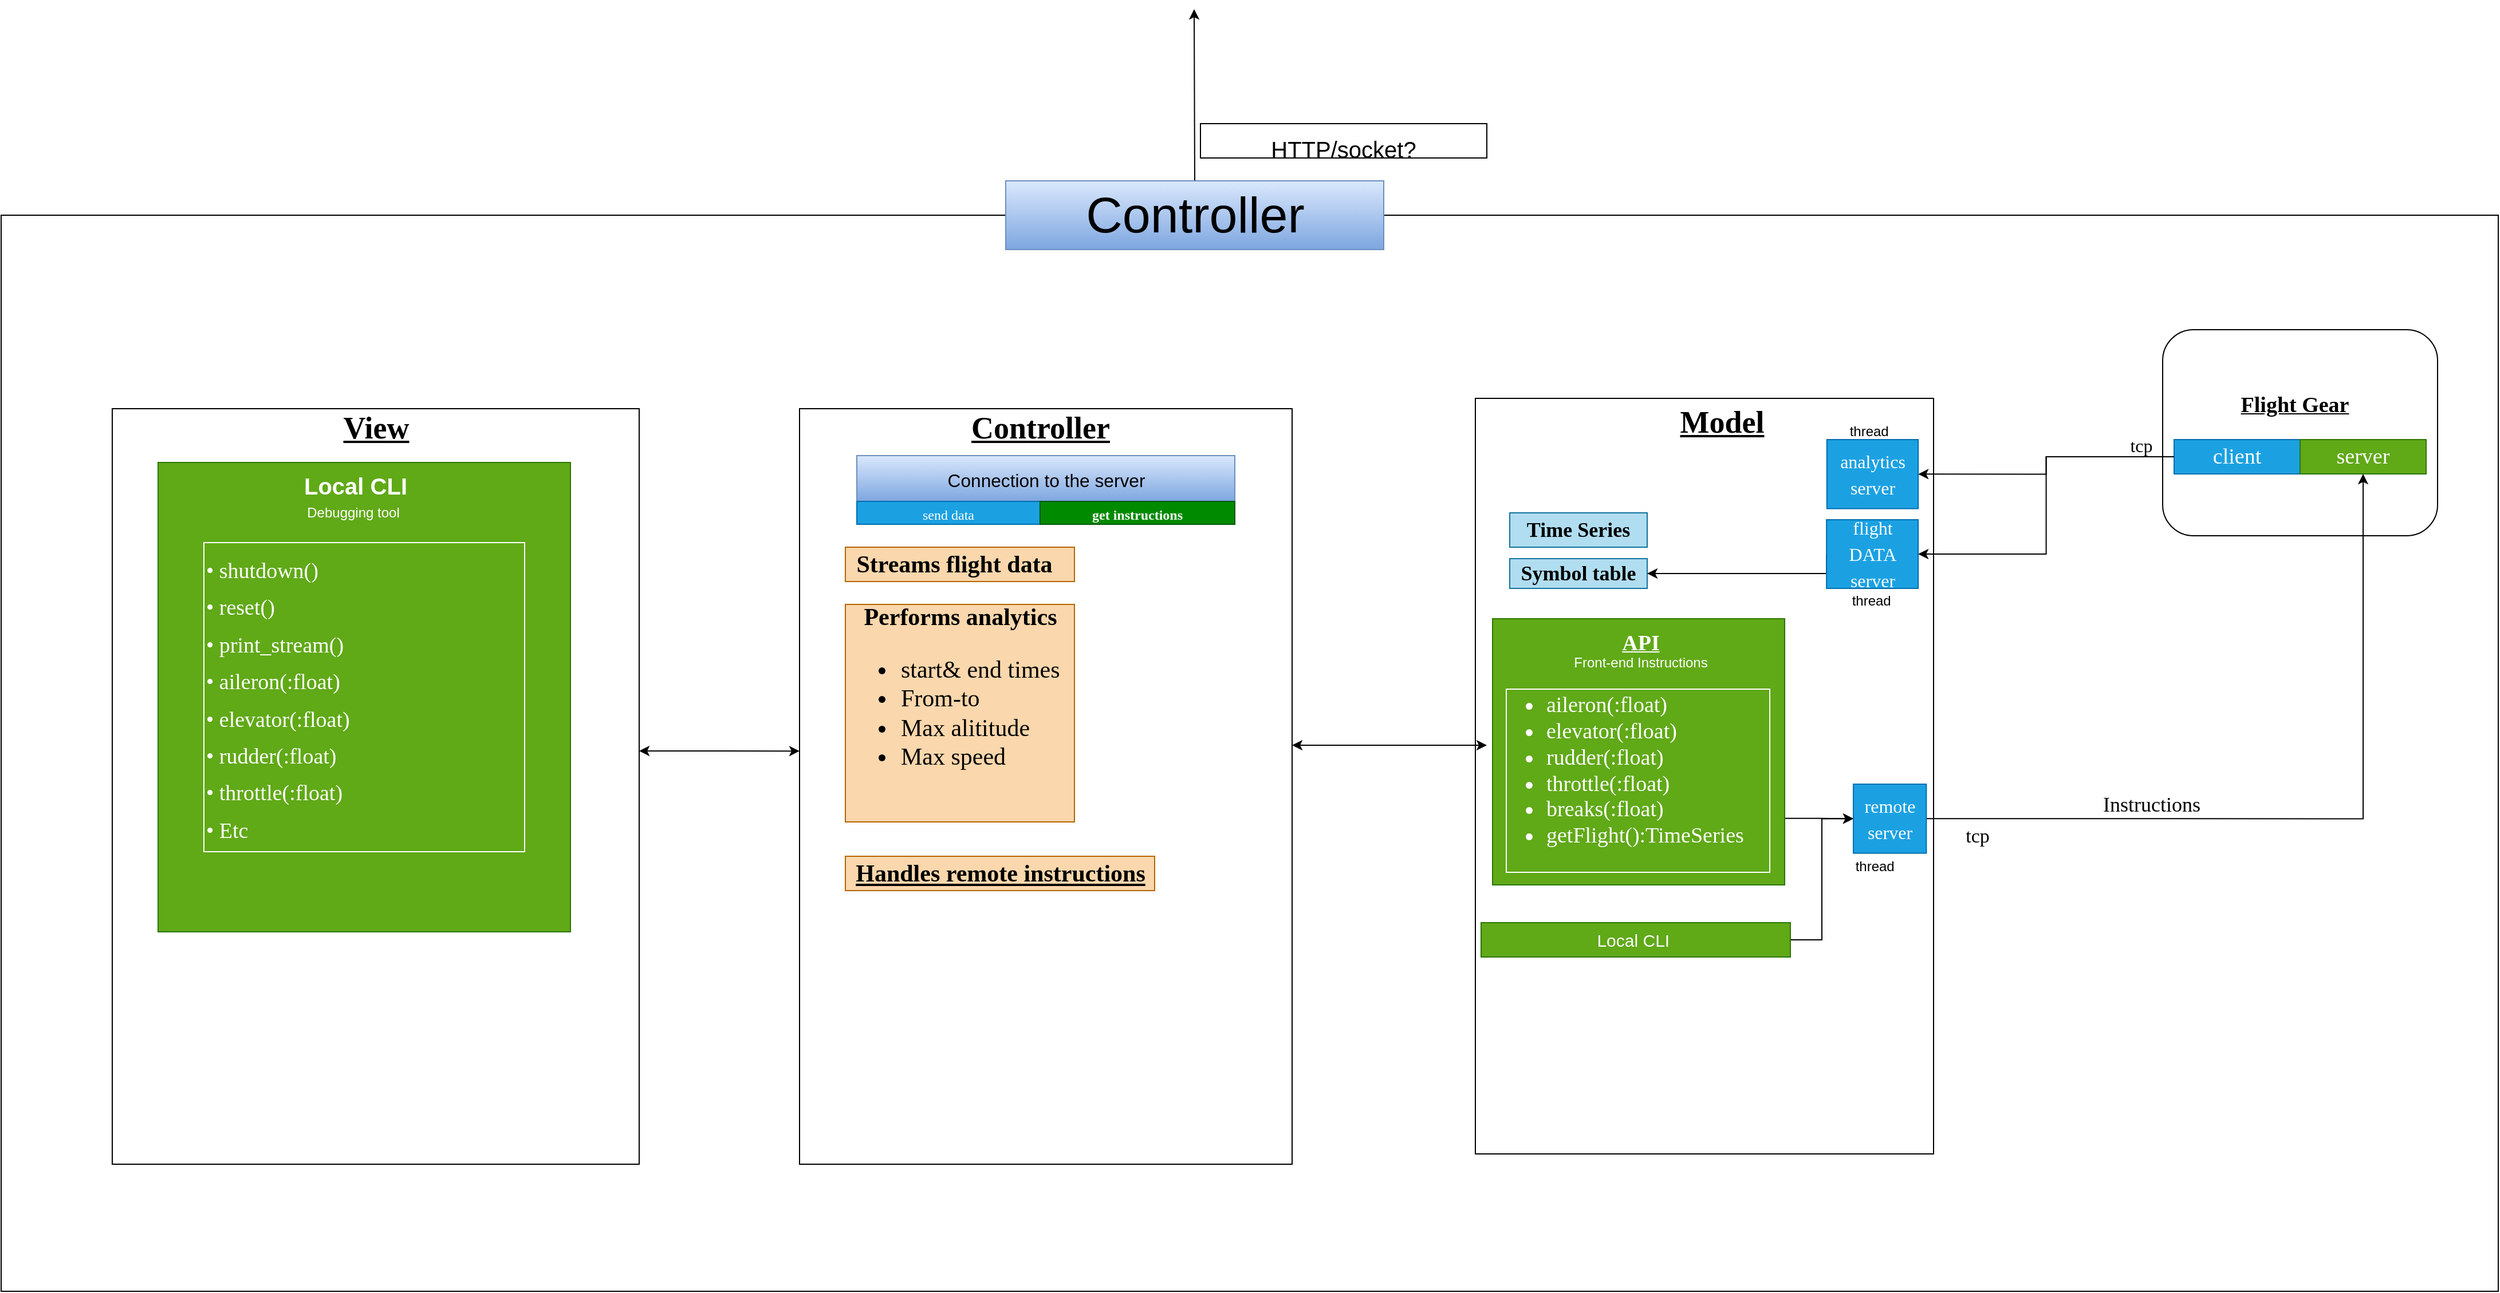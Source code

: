 <mxfile version="17.5.0" type="github">
  <diagram id="GiDy7QdgVwkjVTAb7hje" name="Page-1">
    <mxGraphModel dx="2578" dy="1331" grid="1" gridSize="10" guides="0" tooltips="1" connect="1" arrows="1" fold="1" page="1" pageScale="1" pageWidth="2336" pageHeight="1654" math="0" shadow="0">
      <root>
        <mxCell id="0" />
        <mxCell id="1" parent="0" />
        <mxCell id="wHACfdn4kOPyqrjDQe8m-25" value="" style="rounded=0;whiteSpace=wrap;html=1;labelBackgroundColor=#000000;fontFamily=Times New Roman;fontSize=16;fontColor=#FFFFFF;strokeColor=#000000;" parent="1" vertex="1">
          <mxGeometry x="33" y="320" width="2180" height="940" as="geometry" />
        </mxCell>
        <mxCell id="PkXmXj4e4-Y02CVKX3bn-3" value="" style="rounded=1;whiteSpace=wrap;html=1;" parent="1" vertex="1">
          <mxGeometry x="1920" y="420" width="240" height="180" as="geometry" />
        </mxCell>
        <mxCell id="PkXmXj4e4-Y02CVKX3bn-1" value="" style="shape=image;html=1;verticalAlign=top;verticalLabelPosition=bottom;labelBackgroundColor=#ffffff;imageAspect=0;aspect=fixed;image=https://cdn0.iconfinder.com/data/icons/phosphor-regular-vol-1/256/airplane-in-flight-128.png" parent="1" vertex="1">
          <mxGeometry x="2090" y="440" width="38" height="38" as="geometry" />
        </mxCell>
        <mxCell id="PkXmXj4e4-Y02CVKX3bn-4" value="&lt;b&gt;&lt;font style=&quot;font-size: 19px&quot; face=&quot;Times New Roman&quot;&gt;&lt;u&gt;Flight Gear&lt;/u&gt;&lt;/font&gt;&lt;/b&gt;" style="text;html=1;resizable=0;autosize=1;align=center;verticalAlign=middle;points=[];fillColor=none;strokeColor=none;rounded=0;" parent="1" vertex="1">
          <mxGeometry x="1980" y="476" width="110" height="20" as="geometry" />
        </mxCell>
        <mxCell id="PkXmXj4e4-Y02CVKX3bn-5" value="&lt;span&gt;client&lt;/span&gt;" style="rounded=0;whiteSpace=wrap;html=1;fontFamily=Times New Roman;fontSize=19;fillColor=#1ba1e2;strokeColor=#006EAF;fontColor=#ffffff;" parent="1" vertex="1">
          <mxGeometry x="1930" y="516" width="110" height="30" as="geometry" />
        </mxCell>
        <mxCell id="PkXmXj4e4-Y02CVKX3bn-6" value="server" style="rounded=0;whiteSpace=wrap;html=1;fontFamily=Times New Roman;fontSize=19;fillColor=#60a917;strokeColor=#2D7600;fontColor=#ffffff;" parent="1" vertex="1">
          <mxGeometry x="2040" y="516" width="110" height="30" as="geometry" />
        </mxCell>
        <mxCell id="PkXmXj4e4-Y02CVKX3bn-12" value="" style="rounded=0;whiteSpace=wrap;html=1;fontFamily=Times New Roman;fontSize=19;" parent="1" vertex="1">
          <mxGeometry x="1320" y="480" width="400" height="660" as="geometry" />
        </mxCell>
        <mxCell id="PkXmXj4e4-Y02CVKX3bn-13" value="&lt;font face=&quot;Times New Roman&quot; size=&quot;1&quot;&gt;&lt;b&gt;&lt;u style=&quot;font-size: 27px&quot;&gt;Model&lt;/u&gt;&lt;/b&gt;&lt;/font&gt;" style="text;html=1;resizable=0;autosize=1;align=center;verticalAlign=middle;points=[];fillColor=none;strokeColor=none;rounded=0;" parent="1" vertex="1">
          <mxGeometry x="1490" y="486" width="90" height="30" as="geometry" />
        </mxCell>
        <mxCell id="PkXmXj4e4-Y02CVKX3bn-14" value="" style="rounded=0;whiteSpace=wrap;html=1;fontFamily=Times New Roman;fontSize=19;" parent="1" vertex="1">
          <mxGeometry x="730" y="489" width="430" height="660" as="geometry" />
        </mxCell>
        <mxCell id="PkXmXj4e4-Y02CVKX3bn-15" value="&lt;font face=&quot;Times New Roman&quot; size=&quot;1&quot;&gt;&lt;b&gt;&lt;u style=&quot;font-size: 27px&quot;&gt;Controller&lt;/u&gt;&lt;/b&gt;&lt;/font&gt;" style="text;html=1;resizable=0;autosize=1;align=center;verticalAlign=middle;points=[];fillColor=none;strokeColor=none;rounded=0;" parent="1" vertex="1">
          <mxGeometry x="870" y="491" width="140" height="30" as="geometry" />
        </mxCell>
        <mxCell id="PkXmXj4e4-Y02CVKX3bn-16" value="" style="rounded=0;whiteSpace=wrap;html=1;fontFamily=Times New Roman;fontSize=19;" parent="1" vertex="1">
          <mxGeometry x="130" y="489" width="460" height="660" as="geometry" />
        </mxCell>
        <mxCell id="PkXmXj4e4-Y02CVKX3bn-17" value="&lt;font face=&quot;Times New Roman&quot; size=&quot;1&quot;&gt;&lt;b&gt;&lt;u style=&quot;font-size: 27px&quot;&gt;View&lt;/u&gt;&lt;/b&gt;&lt;/font&gt;" style="text;html=1;resizable=0;autosize=1;align=center;verticalAlign=middle;points=[];fillColor=none;strokeColor=none;rounded=0;" parent="1" vertex="1">
          <mxGeometry x="325" y="491" width="70" height="30" as="geometry" />
        </mxCell>
        <mxCell id="PkXmXj4e4-Y02CVKX3bn-19" value="&lt;font style=&quot;font-size: 16px&quot;&gt;analytics server&lt;/font&gt;" style="rounded=0;whiteSpace=wrap;html=1;fontFamily=Times New Roman;fontSize=19;rotation=0;fillColor=#1ba1e2;fontColor=#ffffff;strokeColor=#006EAF;" parent="1" vertex="1">
          <mxGeometry x="1626.89" y="516" width="79.68" height="60.31" as="geometry" />
        </mxCell>
        <mxCell id="5SUfc0cTOBRWJ5BxjfDS-31" style="edgeStyle=orthogonalEdgeStyle;rounded=0;orthogonalLoop=1;jettySize=auto;html=1;exitX=0.75;exitY=0;exitDx=0;exitDy=0;fontSize=19;fontColor=#FFFFFF;" parent="1" source="PkXmXj4e4-Y02CVKX3bn-20" target="5SUfc0cTOBRWJ5BxjfDS-5" edge="1">
          <mxGeometry relative="1" as="geometry" />
        </mxCell>
        <mxCell id="PkXmXj4e4-Y02CVKX3bn-20" value="" style="rounded=0;whiteSpace=wrap;html=1;fontFamily=Times New Roman;fontSize=19;rotation=90;fillColor=#60a917;fontColor=#ffffff;strokeColor=#2D7600;" parent="1" vertex="1">
          <mxGeometry x="1346.25" y="661.25" width="232.5" height="255" as="geometry" />
        </mxCell>
        <mxCell id="PkXmXj4e4-Y02CVKX3bn-27" value="&lt;font face=&quot;Times New Roman&quot; color=&quot;#ffffff&quot; size=&quot;1&quot;&gt;&lt;b&gt;&lt;u style=&quot;font-size: 26px&quot;&gt;client&lt;/u&gt;&lt;/b&gt;&lt;/font&gt;" style="text;html=1;resizable=0;autosize=1;align=center;verticalAlign=middle;points=[];fillColor=none;strokeColor=none;rounded=0;" parent="1" vertex="1">
          <mxGeometry x="1430" y="790" width="80" height="20" as="geometry" />
        </mxCell>
        <mxCell id="PkXmXj4e4-Y02CVKX3bn-38" value="&lt;font style=&quot;font-size: 17px&quot;&gt;tcp&lt;/font&gt;" style="text;html=1;resizable=0;autosize=1;align=center;verticalAlign=middle;points=[];fillColor=none;strokeColor=none;rounded=0;fontFamily=Times New Roman;fontSize=19;fontColor=#000000;" parent="1" vertex="1">
          <mxGeometry x="1738" y="847" width="40" height="30" as="geometry" />
        </mxCell>
        <mxCell id="PkXmXj4e4-Y02CVKX3bn-39" value="&lt;font style=&quot;font-size: 16px&quot;&gt;tcp&lt;/font&gt;" style="text;html=1;resizable=0;autosize=1;align=center;verticalAlign=middle;points=[];fillColor=none;strokeColor=none;rounded=0;fontFamily=Times New Roman;fontSize=19;fontColor=#000000;" parent="1" vertex="1">
          <mxGeometry x="1881" y="506" width="40" height="30" as="geometry" />
        </mxCell>
        <mxCell id="PkXmXj4e4-Y02CVKX3bn-52" value="&lt;font style=&quot;font-size: 18px&quot;&gt;Instructions&lt;/font&gt;" style="text;html=1;resizable=0;autosize=1;align=center;verticalAlign=middle;points=[];fillColor=none;strokeColor=none;rounded=0;fontFamily=Times New Roman;fontSize=19;fontColor=#000000;" parent="1" vertex="1">
          <mxGeometry x="1860" y="820" width="100" height="30" as="geometry" />
        </mxCell>
        <mxCell id="PkXmXj4e4-Y02CVKX3bn-53" value="&lt;b&gt;&lt;u&gt;&lt;br&gt;&lt;/u&gt;&lt;/b&gt;" style="text;html=1;resizable=0;autosize=1;align=center;verticalAlign=middle;points=[];fillColor=none;strokeColor=none;rounded=0;fontFamily=Times New Roman;fontSize=18;fontColor=#000000;" parent="1" vertex="1">
          <mxGeometry x="1500" y="836" width="20" height="30" as="geometry" />
        </mxCell>
        <mxCell id="PkXmXj4e4-Y02CVKX3bn-58" value="&lt;br&gt;&lt;br&gt;&lt;br&gt;" style="rounded=0;whiteSpace=wrap;html=1;fontFamily=Times New Roman;fontSize=19;fillColor=#60a917;fontColor=#ffffff;strokeColor=#FFFFFF;" parent="1" vertex="1">
          <mxGeometry x="1347" y="734" width="230" height="160" as="geometry" />
        </mxCell>
        <mxCell id="PkXmXj4e4-Y02CVKX3bn-59" value="&lt;u&gt;&lt;b&gt;API&lt;/b&gt;&lt;/u&gt;" style="text;html=1;resizable=0;autosize=1;align=center;verticalAlign=middle;points=[];fillColor=none;strokeColor=none;rounded=0;fontFamily=Times New Roman;fontSize=19;fontColor=#FFFFFF;" parent="1" vertex="1">
          <mxGeometry x="1439" y="679" width="50" height="30" as="geometry" />
        </mxCell>
        <mxCell id="PkXmXj4e4-Y02CVKX3bn-63" value="&lt;ul&gt;&lt;li&gt;&lt;span&gt;aileron(:float)&lt;/span&gt;&lt;/li&gt;&lt;li&gt;&lt;span&gt;elevator(:float)&lt;/span&gt;&lt;/li&gt;&lt;li&gt;&lt;span&gt;rudder(:float)&lt;/span&gt;&lt;/li&gt;&lt;li&gt;&lt;span&gt;throttle(:float)&lt;/span&gt;&lt;/li&gt;&lt;li&gt;&lt;span&gt;breaks(:float)&lt;/span&gt;&lt;/li&gt;&lt;li&gt;&lt;span&gt;getFlight():TimeSeries&amp;nbsp;&lt;/span&gt;&lt;/li&gt;&lt;/ul&gt;" style="text;html=1;resizable=0;autosize=1;align=left;verticalAlign=middle;points=[];fillColor=none;strokeColor=none;rounded=0;fontFamily=Times New Roman;fontSize=19;fontColor=#FFFFFF;" parent="1" vertex="1">
          <mxGeometry x="1340" y="715" width="230" height="180" as="geometry" />
        </mxCell>
        <mxCell id="PkXmXj4e4-Y02CVKX3bn-66" value="&lt;b&gt;&lt;font style=&quot;font-size: 18px&quot;&gt;Symbol table&lt;/font&gt;&lt;/b&gt;" style="rounded=0;whiteSpace=wrap;html=1;fontFamily=Times New Roman;fontSize=16;strokeColor=#10739e;fillColor=#b1ddf0;" parent="1" vertex="1">
          <mxGeometry x="1350" y="620" width="120" height="26" as="geometry" />
        </mxCell>
        <mxCell id="PkXmXj4e4-Y02CVKX3bn-67" value="&lt;b&gt;&lt;font style=&quot;font-size: 18px&quot;&gt;Time Series&lt;/font&gt;&lt;/b&gt;" style="rounded=0;whiteSpace=wrap;html=1;fontFamily=Times New Roman;fontSize=16;strokeColor=#10739e;fillColor=#b1ddf0;" parent="1" vertex="1">
          <mxGeometry x="1350" y="580" width="120" height="30" as="geometry" />
        </mxCell>
        <mxCell id="wHACfdn4kOPyqrjDQe8m-2" value="&lt;b&gt;&lt;br&gt;&lt;/b&gt;" style="rounded=0;whiteSpace=wrap;html=1;fontSize=15;fillColor=#60a917;fontColor=#ffffff;strokeColor=#2D7600;" parent="1" vertex="1">
          <mxGeometry x="170" y="536" width="360" height="410" as="geometry" />
        </mxCell>
        <mxCell id="wHACfdn4kOPyqrjDQe8m-4" value="&lt;b&gt;&lt;font style=&quot;font-size: 20px&quot; color=&quot;#ffffff&quot;&gt;Local CLI&lt;/font&gt;&lt;br&gt;&lt;/b&gt;" style="text;html=1;resizable=0;autosize=1;align=center;verticalAlign=middle;points=[];fillColor=none;strokeColor=none;rounded=0;fontSize=15;" parent="1" vertex="1">
          <mxGeometry x="287" y="541" width="110" height="30" as="geometry" />
        </mxCell>
        <mxCell id="wHACfdn4kOPyqrjDQe8m-7" value="&lt;font style=&quot;font-size: 19px&quot; face=&quot;Times New Roman&quot;&gt;• shutdown()&lt;br&gt;• reset()&lt;br&gt;• print_stream()&lt;br&gt;• aileron(:float)&lt;br&gt;• elevator(:float)&lt;br&gt;• rudder(:float)&lt;br&gt;• throttle(:float)&lt;br&gt;• Etc&lt;/font&gt;" style="rounded=0;whiteSpace=wrap;html=1;fontSize=27;align=left;fillColor=#60a917;fontColor=#ffffff;strokeColor=#FFFFFF;" parent="1" vertex="1">
          <mxGeometry x="210" y="606" width="280" height="270" as="geometry" />
        </mxCell>
        <mxCell id="wHACfdn4kOPyqrjDQe8m-20" value="&lt;font style=&quot;font-size: 21px&quot;&gt;&lt;b&gt;Performs analytics&lt;/b&gt;&lt;br&gt;&lt;div style=&quot;text-align: left&quot;&gt;&lt;ul&gt;&lt;li&gt;&lt;span style=&quot;font-size: 19px&quot;&gt;&lt;font style=&quot;font-size: 21px&quot;&gt;start&amp;amp; end times&amp;nbsp;&lt;/font&gt;&lt;/span&gt;&lt;/li&gt;&lt;li&gt;&lt;span style=&quot;font-size: 19px&quot;&gt;&lt;font style=&quot;font-size: 21px&quot;&gt;From-to&lt;/font&gt;&lt;/span&gt;&lt;/li&gt;&lt;li&gt;&lt;span style=&quot;font-size: 19px&quot;&gt;&lt;font style=&quot;font-size: 21px&quot;&gt;Max alititude&lt;/font&gt;&lt;/span&gt;&lt;/li&gt;&lt;li&gt;&lt;span style=&quot;font-size: 19px&quot;&gt;&lt;font style=&quot;font-size: 21px&quot;&gt;Max speed&lt;/font&gt;&lt;/span&gt;&lt;/li&gt;&lt;/ul&gt;&lt;/div&gt;&lt;br&gt;&lt;/font&gt;" style="text;html=1;resizable=0;autosize=1;align=center;verticalAlign=middle;points=[];rounded=0;fontFamily=Times New Roman;fontSize=19;fillColor=#fad7ac;strokeColor=#b46504;" parent="1" vertex="1">
          <mxGeometry x="770" y="660" width="200" height="190" as="geometry" />
        </mxCell>
        <mxCell id="wHACfdn4kOPyqrjDQe8m-21" value="&lt;u&gt;&lt;b&gt;Handles remote instructions&lt;/b&gt;&lt;/u&gt;" style="text;html=1;resizable=0;autosize=1;align=center;verticalAlign=middle;points=[];fillColor=#fad7ac;strokeColor=#b46504;rounded=0;fontFamily=Times New Roman;fontSize=21;" parent="1" vertex="1">
          <mxGeometry x="770" y="880" width="270" height="30" as="geometry" />
        </mxCell>
        <mxCell id="wHACfdn4kOPyqrjDQe8m-23" value="" style="endArrow=classic;startArrow=classic;html=1;rounded=0;fontFamily=Times New Roman;fontSize=27;entryX=0;entryY=0.485;entryDx=0;entryDy=0;entryPerimeter=0;" parent="1" edge="1">
          <mxGeometry width="50" height="50" relative="1" as="geometry">
            <mxPoint x="590" y="788" as="sourcePoint" />
            <mxPoint x="730" y="788.1" as="targetPoint" />
          </mxGeometry>
        </mxCell>
        <mxCell id="wHACfdn4kOPyqrjDQe8m-24" value="" style="endArrow=classic;startArrow=classic;html=1;rounded=0;fontFamily=Times New Roman;fontSize=27;exitX=1;exitY=0.5;exitDx=0;exitDy=0;entryX=0;entryY=0.5;entryDx=0;entryDy=0;" parent="1" edge="1">
          <mxGeometry width="50" height="50" relative="1" as="geometry">
            <mxPoint x="1160" y="783" as="sourcePoint" />
            <mxPoint x="1330" y="783" as="targetPoint" />
          </mxGeometry>
        </mxCell>
        <mxCell id="5SUfc0cTOBRWJ5BxjfDS-13" style="edgeStyle=orthogonalEdgeStyle;rounded=0;orthogonalLoop=1;jettySize=auto;html=1;exitX=0;exitY=0.5;exitDx=0;exitDy=0;fontSize=16;" parent="1" source="5SUfc0cTOBRWJ5BxjfDS-4" target="PkXmXj4e4-Y02CVKX3bn-66" edge="1">
          <mxGeometry relative="1" as="geometry">
            <Array as="points">
              <mxPoint x="1627" y="633" />
            </Array>
          </mxGeometry>
        </mxCell>
        <mxCell id="5SUfc0cTOBRWJ5BxjfDS-4" value="&lt;font style=&quot;font-size: 16px&quot;&gt;flight DATA server&lt;/font&gt;" style="rounded=0;whiteSpace=wrap;html=1;fontFamily=Times New Roman;fontSize=19;rotation=0;fillColor=#1ba1e2;fontColor=#ffffff;strokeColor=#006EAF;" parent="1" vertex="1">
          <mxGeometry x="1626.56" y="586" width="80" height="60" as="geometry" />
        </mxCell>
        <mxCell id="5SUfc0cTOBRWJ5BxjfDS-12" style="edgeStyle=orthogonalEdgeStyle;rounded=0;orthogonalLoop=1;jettySize=auto;html=1;exitX=1;exitY=0.5;exitDx=0;exitDy=0;entryX=0.5;entryY=1;entryDx=0;entryDy=0;fontSize=16;" parent="1" source="5SUfc0cTOBRWJ5BxjfDS-5" target="PkXmXj4e4-Y02CVKX3bn-6" edge="1">
          <mxGeometry relative="1" as="geometry" />
        </mxCell>
        <mxCell id="5SUfc0cTOBRWJ5BxjfDS-5" value="&lt;font style=&quot;font-size: 16px&quot;&gt;remote server&lt;/font&gt;" style="rounded=0;whiteSpace=wrap;html=1;fontFamily=Times New Roman;fontSize=19;rotation=0;fillColor=#1ba1e2;fontColor=#ffffff;strokeColor=#006EAF;" parent="1" vertex="1">
          <mxGeometry x="1650" y="817" width="63.68" height="60.31" as="geometry" />
        </mxCell>
        <mxCell id="5SUfc0cTOBRWJ5BxjfDS-15" style="edgeStyle=orthogonalEdgeStyle;rounded=0;orthogonalLoop=1;jettySize=auto;html=1;exitX=0.5;exitY=0;exitDx=0;exitDy=0;fontSize=44;fontColor=#000000;" parent="1" source="5SUfc0cTOBRWJ5BxjfDS-14" edge="1">
          <mxGeometry relative="1" as="geometry">
            <mxPoint x="1074.5" y="140.0" as="targetPoint" />
          </mxGeometry>
        </mxCell>
        <mxCell id="5SUfc0cTOBRWJ5BxjfDS-14" value="Controller" style="html=1;labelBackgroundColor=none;fontSize=44;fillColor=#dae8fc;gradientColor=#7ea6e0;strokeColor=#6c8ebf;" parent="1" vertex="1">
          <mxGeometry x="910" y="290" width="330" height="60" as="geometry" />
        </mxCell>
        <mxCell id="5SUfc0cTOBRWJ5BxjfDS-16" value="&lt;font style=&quot;font-size: 20px&quot;&gt;HTTP/socket?&lt;/font&gt;" style="rounded=0;whiteSpace=wrap;html=1;labelBackgroundColor=none;fontSize=44;fontColor=#000000;" parent="1" vertex="1">
          <mxGeometry x="1080" y="240" width="250" height="30" as="geometry" />
        </mxCell>
        <mxCell id="5SUfc0cTOBRWJ5BxjfDS-17" value="&lt;font style=&quot;font-size: 12px&quot;&gt;thread&amp;nbsp;&lt;/font&gt;" style="text;html=1;resizable=0;autosize=1;align=center;verticalAlign=middle;points=[];fillColor=none;strokeColor=none;rounded=0;labelBackgroundColor=none;fontSize=20;fontColor=#000000;" parent="1" vertex="1">
          <mxGeometry x="1640" y="490" width="50" height="30" as="geometry" />
        </mxCell>
        <mxCell id="5SUfc0cTOBRWJ5BxjfDS-18" value="&lt;font style=&quot;font-size: 12px&quot;&gt;thread&amp;nbsp;&lt;/font&gt;" style="text;html=1;resizable=0;autosize=1;align=center;verticalAlign=middle;points=[];fillColor=none;strokeColor=none;rounded=0;labelBackgroundColor=none;fontSize=20;fontColor=#000000;" parent="1" vertex="1">
          <mxGeometry x="1642" y="638" width="50" height="30" as="geometry" />
        </mxCell>
        <mxCell id="5SUfc0cTOBRWJ5BxjfDS-19" value="&lt;font style=&quot;font-size: 12px&quot;&gt;thread&amp;nbsp;&lt;/font&gt;" style="text;html=1;resizable=0;autosize=1;align=center;verticalAlign=middle;points=[];fillColor=none;strokeColor=none;rounded=0;labelBackgroundColor=none;fontSize=20;fontColor=#000000;" parent="1" vertex="1">
          <mxGeometry x="1645" y="870" width="50" height="30" as="geometry" />
        </mxCell>
        <mxCell id="5SUfc0cTOBRWJ5BxjfDS-20" value="Front-end Instructions" style="text;html=1;resizable=0;autosize=1;align=center;verticalAlign=middle;points=[];fillColor=none;strokeColor=none;rounded=0;labelBackgroundColor=none;fontSize=12;fontColor=#FFFFFF;" parent="1" vertex="1">
          <mxGeometry x="1399" y="701" width="130" height="20" as="geometry" />
        </mxCell>
        <mxCell id="5SUfc0cTOBRWJ5BxjfDS-21" value="&lt;font style=&quot;font-size: 19px&quot;&gt;&lt;sup&gt;Connection to the server&lt;/sup&gt;&lt;/font&gt;" style="html=1;labelBackgroundColor=none;fontSize=44;fillColor=#dae8fc;gradientColor=#7ea6e0;strokeColor=#6c8ebf;align=center;" parent="1" vertex="1">
          <mxGeometry x="780" y="530" width="330" height="40" as="geometry" />
        </mxCell>
        <mxCell id="5SUfc0cTOBRWJ5BxjfDS-22" value="&lt;b&gt;Streams flight data&amp;nbsp;&amp;nbsp;&lt;/b&gt;" style="text;html=1;resizable=0;autosize=1;align=center;verticalAlign=middle;points=[];fillColor=#fad7ac;strokeColor=#b46504;rounded=0;fontFamily=Times New Roman;fontSize=21;" parent="1" vertex="1">
          <mxGeometry x="770" y="610" width="200" height="30" as="geometry" />
        </mxCell>
        <mxCell id="5SUfc0cTOBRWJ5BxjfDS-23" value="Debugging tool" style="text;html=1;resizable=0;autosize=1;align=center;verticalAlign=middle;points=[];fillColor=none;strokeColor=none;rounded=0;labelBackgroundColor=none;fontSize=12;fontColor=#FFFFFF;" parent="1" vertex="1">
          <mxGeometry x="290" y="570" width="100" height="20" as="geometry" />
        </mxCell>
        <mxCell id="5SUfc0cTOBRWJ5BxjfDS-33" style="edgeStyle=orthogonalEdgeStyle;rounded=0;orthogonalLoop=1;jettySize=auto;html=1;exitX=1;exitY=0.5;exitDx=0;exitDy=0;entryX=0;entryY=0.5;entryDx=0;entryDy=0;fontSize=19;fontColor=#FFFFFF;" parent="1" source="5SUfc0cTOBRWJ5BxjfDS-29" target="5SUfc0cTOBRWJ5BxjfDS-5" edge="1">
          <mxGeometry relative="1" as="geometry" />
        </mxCell>
        <mxCell id="5SUfc0cTOBRWJ5BxjfDS-29" value="Local CLI&amp;nbsp;" style="rounded=0;whiteSpace=wrap;html=1;fontSize=15;fillColor=#60a917;fontColor=#ffffff;strokeColor=#2D7600;" parent="1" vertex="1">
          <mxGeometry x="1325" y="938" width="270" height="30" as="geometry" />
        </mxCell>
        <mxCell id="5SUfc0cTOBRWJ5BxjfDS-35" value="&lt;font face=&quot;Times New Roman&quot; style=&quot;font-size: 12px&quot;&gt;send data&lt;/font&gt;" style="rounded=0;whiteSpace=wrap;html=1;labelBackgroundColor=none;fontSize=19;fillColor=#1ba1e2;strokeColor=#006EAF;fontColor=#ffffff;" parent="1" vertex="1">
          <mxGeometry x="780" y="570" width="160" height="20" as="geometry" />
        </mxCell>
        <mxCell id="5SUfc0cTOBRWJ5BxjfDS-36" value="&lt;font face=&quot;Times New Roman&quot; style=&quot;font-size: 12px&quot;&gt;&lt;b&gt;get instructions&lt;/b&gt;&lt;/font&gt;" style="rounded=0;whiteSpace=wrap;html=1;labelBackgroundColor=none;fontSize=19;fillColor=#008a00;strokeColor=#005700;fontColor=#ffffff;" parent="1" vertex="1">
          <mxGeometry x="940" y="570" width="170" height="20" as="geometry" />
        </mxCell>
        <mxCell id="5SUfc0cTOBRWJ5BxjfDS-38" style="edgeStyle=orthogonalEdgeStyle;rounded=0;orthogonalLoop=1;jettySize=auto;html=1;exitX=0;exitY=0.5;exitDx=0;exitDy=0;entryX=1;entryY=0.5;entryDx=0;entryDy=0;fontFamily=Times New Roman;fontSize=12;fontColor=#FFFFFF;" parent="1" source="PkXmXj4e4-Y02CVKX3bn-5" target="PkXmXj4e4-Y02CVKX3bn-19" edge="1">
          <mxGeometry relative="1" as="geometry" />
        </mxCell>
        <mxCell id="5SUfc0cTOBRWJ5BxjfDS-39" style="edgeStyle=orthogonalEdgeStyle;rounded=0;orthogonalLoop=1;jettySize=auto;html=1;exitX=0;exitY=0.5;exitDx=0;exitDy=0;entryX=1;entryY=0.5;entryDx=0;entryDy=0;fontFamily=Times New Roman;fontSize=12;fontColor=#FFFFFF;" parent="1" source="PkXmXj4e4-Y02CVKX3bn-5" target="5SUfc0cTOBRWJ5BxjfDS-4" edge="1">
          <mxGeometry relative="1" as="geometry" />
        </mxCell>
      </root>
    </mxGraphModel>
  </diagram>
</mxfile>
